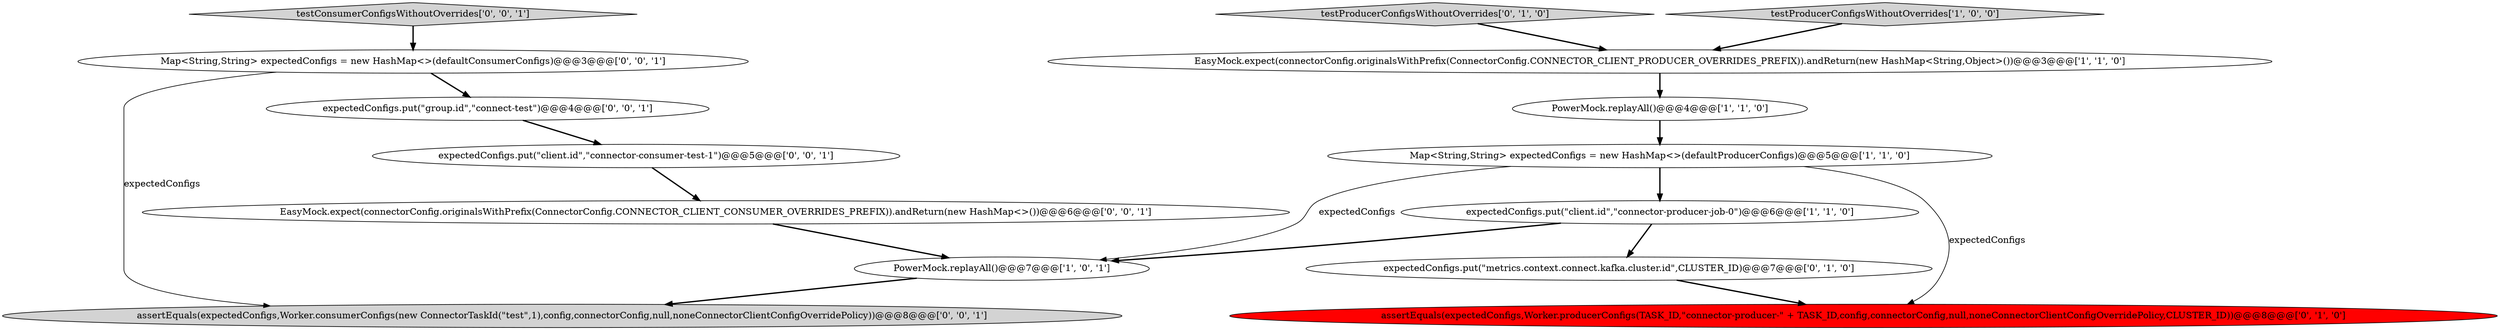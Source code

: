 digraph {
8 [style = filled, label = "expectedConfigs.put(\"metrics.context.connect.kafka.cluster.id\",CLUSTER_ID)@@@7@@@['0', '1', '0']", fillcolor = white, shape = ellipse image = "AAA0AAABBB2BBB"];
9 [style = filled, label = "expectedConfigs.put(\"client.id\",\"connector-consumer-test-1\")@@@5@@@['0', '0', '1']", fillcolor = white, shape = ellipse image = "AAA0AAABBB3BBB"];
13 [style = filled, label = "Map<String,String> expectedConfigs = new HashMap<>(defaultConsumerConfigs)@@@3@@@['0', '0', '1']", fillcolor = white, shape = ellipse image = "AAA0AAABBB3BBB"];
1 [style = filled, label = "PowerMock.replayAll()@@@4@@@['1', '1', '0']", fillcolor = white, shape = ellipse image = "AAA0AAABBB1BBB"];
7 [style = filled, label = "assertEquals(expectedConfigs,Worker.producerConfigs(TASK_ID,\"connector-producer-\" + TASK_ID,config,connectorConfig,null,noneConnectorClientConfigOverridePolicy,CLUSTER_ID))@@@8@@@['0', '1', '0']", fillcolor = red, shape = ellipse image = "AAA1AAABBB2BBB"];
5 [style = filled, label = "EasyMock.expect(connectorConfig.originalsWithPrefix(ConnectorConfig.CONNECTOR_CLIENT_PRODUCER_OVERRIDES_PREFIX)).andReturn(new HashMap<String,Object>())@@@3@@@['1', '1', '0']", fillcolor = white, shape = ellipse image = "AAA0AAABBB1BBB"];
11 [style = filled, label = "assertEquals(expectedConfigs,Worker.consumerConfigs(new ConnectorTaskId(\"test\",1),config,connectorConfig,null,noneConnectorClientConfigOverridePolicy))@@@8@@@['0', '0', '1']", fillcolor = lightgray, shape = ellipse image = "AAA0AAABBB3BBB"];
14 [style = filled, label = "expectedConfigs.put(\"group.id\",\"connect-test\")@@@4@@@['0', '0', '1']", fillcolor = white, shape = ellipse image = "AAA0AAABBB3BBB"];
0 [style = filled, label = "Map<String,String> expectedConfigs = new HashMap<>(defaultProducerConfigs)@@@5@@@['1', '1', '0']", fillcolor = white, shape = ellipse image = "AAA0AAABBB1BBB"];
4 [style = filled, label = "testProducerConfigsWithoutOverrides['1', '0', '0']", fillcolor = lightgray, shape = diamond image = "AAA0AAABBB1BBB"];
2 [style = filled, label = "expectedConfigs.put(\"client.id\",\"connector-producer-job-0\")@@@6@@@['1', '1', '0']", fillcolor = white, shape = ellipse image = "AAA0AAABBB1BBB"];
12 [style = filled, label = "testConsumerConfigsWithoutOverrides['0', '0', '1']", fillcolor = lightgray, shape = diamond image = "AAA0AAABBB3BBB"];
3 [style = filled, label = "PowerMock.replayAll()@@@7@@@['1', '0', '1']", fillcolor = white, shape = ellipse image = "AAA0AAABBB1BBB"];
10 [style = filled, label = "EasyMock.expect(connectorConfig.originalsWithPrefix(ConnectorConfig.CONNECTOR_CLIENT_CONSUMER_OVERRIDES_PREFIX)).andReturn(new HashMap<>())@@@6@@@['0', '0', '1']", fillcolor = white, shape = ellipse image = "AAA0AAABBB3BBB"];
6 [style = filled, label = "testProducerConfigsWithoutOverrides['0', '1', '0']", fillcolor = lightgray, shape = diamond image = "AAA0AAABBB2BBB"];
8->7 [style = bold, label=""];
3->11 [style = bold, label=""];
13->11 [style = solid, label="expectedConfigs"];
12->13 [style = bold, label=""];
5->1 [style = bold, label=""];
6->5 [style = bold, label=""];
14->9 [style = bold, label=""];
10->3 [style = bold, label=""];
0->7 [style = solid, label="expectedConfigs"];
1->0 [style = bold, label=""];
9->10 [style = bold, label=""];
4->5 [style = bold, label=""];
13->14 [style = bold, label=""];
2->3 [style = bold, label=""];
2->8 [style = bold, label=""];
0->2 [style = bold, label=""];
0->3 [style = solid, label="expectedConfigs"];
}
